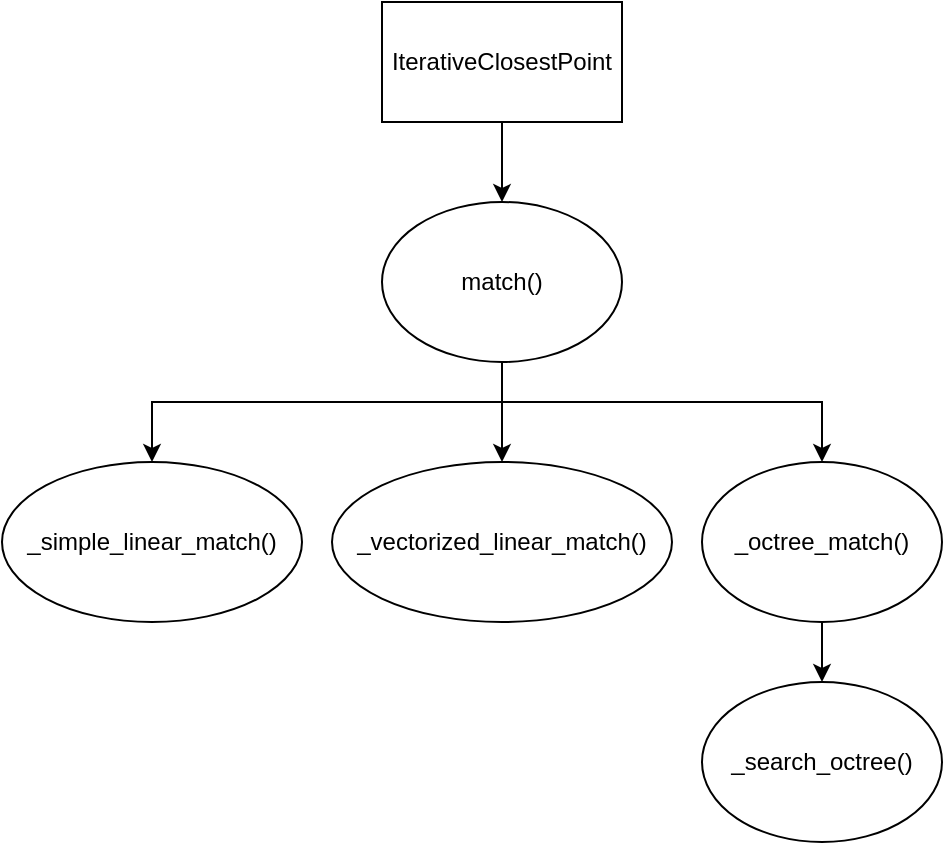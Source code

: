 <mxfile version="24.7.17">
  <diagram name="Page-1" id="I6_j4IEbux1D02fL_iQN">
    <mxGraphModel dx="954" dy="674" grid="1" gridSize="10" guides="1" tooltips="1" connect="1" arrows="1" fold="1" page="1" pageScale="1" pageWidth="1600" pageHeight="900" math="0" shadow="0">
      <root>
        <mxCell id="0" />
        <mxCell id="1" parent="0" />
        <mxCell id="wVyfjz5EjAHBI-jj_Xb--6" value="" style="edgeStyle=orthogonalEdgeStyle;rounded=0;orthogonalLoop=1;jettySize=auto;html=1;" edge="1" parent="1" source="wVyfjz5EjAHBI-jj_Xb--1" target="wVyfjz5EjAHBI-jj_Xb--2">
          <mxGeometry relative="1" as="geometry" />
        </mxCell>
        <mxCell id="wVyfjz5EjAHBI-jj_Xb--1" value="IterativeClosestPoint" style="rounded=0;whiteSpace=wrap;html=1;" vertex="1" parent="1">
          <mxGeometry x="410" y="10" width="120" height="60" as="geometry" />
        </mxCell>
        <mxCell id="wVyfjz5EjAHBI-jj_Xb--7" value="" style="edgeStyle=orthogonalEdgeStyle;rounded=0;orthogonalLoop=1;jettySize=auto;html=1;" edge="1" parent="1" source="wVyfjz5EjAHBI-jj_Xb--2" target="wVyfjz5EjAHBI-jj_Xb--3">
          <mxGeometry relative="1" as="geometry" />
        </mxCell>
        <mxCell id="wVyfjz5EjAHBI-jj_Xb--8" style="edgeStyle=orthogonalEdgeStyle;rounded=0;orthogonalLoop=1;jettySize=auto;html=1;entryX=0.5;entryY=0;entryDx=0;entryDy=0;" edge="1" parent="1" source="wVyfjz5EjAHBI-jj_Xb--2" target="wVyfjz5EjAHBI-jj_Xb--5">
          <mxGeometry relative="1" as="geometry">
            <Array as="points">
              <mxPoint x="470" y="210" />
              <mxPoint x="295" y="210" />
            </Array>
          </mxGeometry>
        </mxCell>
        <mxCell id="wVyfjz5EjAHBI-jj_Xb--9" style="edgeStyle=orthogonalEdgeStyle;rounded=0;orthogonalLoop=1;jettySize=auto;html=1;" edge="1" parent="1" source="wVyfjz5EjAHBI-jj_Xb--2" target="wVyfjz5EjAHBI-jj_Xb--4">
          <mxGeometry relative="1" as="geometry">
            <Array as="points">
              <mxPoint x="470" y="210" />
              <mxPoint x="630" y="210" />
            </Array>
          </mxGeometry>
        </mxCell>
        <mxCell id="wVyfjz5EjAHBI-jj_Xb--2" value="match()" style="ellipse;whiteSpace=wrap;html=1;" vertex="1" parent="1">
          <mxGeometry x="410" y="110" width="120" height="80" as="geometry" />
        </mxCell>
        <mxCell id="wVyfjz5EjAHBI-jj_Xb--3" value="_vectorized_linear_match()" style="ellipse;whiteSpace=wrap;html=1;" vertex="1" parent="1">
          <mxGeometry x="385" y="240" width="170" height="80" as="geometry" />
        </mxCell>
        <mxCell id="wVyfjz5EjAHBI-jj_Xb--11" value="" style="edgeStyle=orthogonalEdgeStyle;rounded=0;orthogonalLoop=1;jettySize=auto;html=1;" edge="1" parent="1" source="wVyfjz5EjAHBI-jj_Xb--4" target="wVyfjz5EjAHBI-jj_Xb--10">
          <mxGeometry relative="1" as="geometry" />
        </mxCell>
        <mxCell id="wVyfjz5EjAHBI-jj_Xb--4" value="_octree_match()" style="ellipse;whiteSpace=wrap;html=1;" vertex="1" parent="1">
          <mxGeometry x="570" y="240" width="120" height="80" as="geometry" />
        </mxCell>
        <mxCell id="wVyfjz5EjAHBI-jj_Xb--5" value="_simple_linear_match()" style="ellipse;whiteSpace=wrap;html=1;" vertex="1" parent="1">
          <mxGeometry x="220" y="240" width="150" height="80" as="geometry" />
        </mxCell>
        <mxCell id="wVyfjz5EjAHBI-jj_Xb--10" value="_search_octree()" style="ellipse;whiteSpace=wrap;html=1;" vertex="1" parent="1">
          <mxGeometry x="570" y="350" width="120" height="80" as="geometry" />
        </mxCell>
      </root>
    </mxGraphModel>
  </diagram>
</mxfile>
